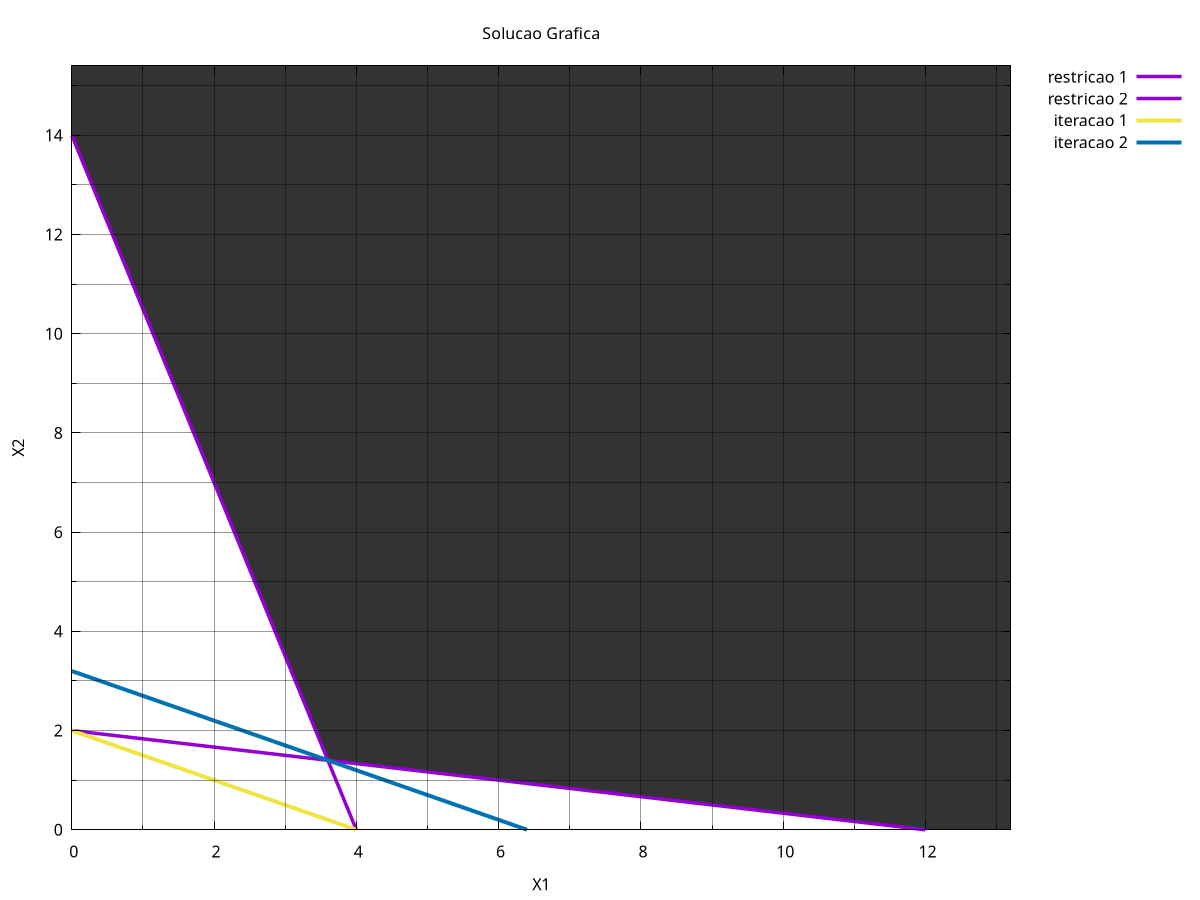 set term postscript enhanced landscape color "arial" 14 
set output "Solucao Grafica.eps"
set parametric
set style fill empty
set title "Solucao Grafica"
set xl "X1"
set yl "X2"
set key outside right 
set grid front
f01(t)= t
f02(t)= (28.0-7.0*t )/2.0
f11(t)= t
f12(t)= (24.0-2.0*t )/12.0
g01(t)= t
g02(t)= (200000.0-50000.0*t )/100000.0
g11(t)= t
g12(t)= (320000.0-50000.0*t )/100000.0
set xrange [0<*:13.200000000000001]
set yrange [0<*:15.400000000000002]
set trange [0<*:308.00000000000006]
set object 1 rect from 0.000, 0.000 to 13.200000000000001,15.400000000000002
set object 1 back clip lw 1.0 dashtype solid fc "black" fillstyle transparent solid 0.8 border lt -1
set grid ytics mytics lt 1 lc rgb "black" lw 0.4
set grid xtics mxtics lt 1 lc rgb "black" lw 0.4
set mxtics 2
set mytics 2
plot \
f01(t),f02(t) ti "" w filledcurves above x1 lt 1 lc "white",\
f11(t),f12(t) ti "" w filledcurves above x1 lt 1 lc "white",\
f01(t),f02(t) ti "restricao 1" lt 1 lw 3.5,\
f11(t),f12(t) ti "restricao 2" lt 1 lw 3.5,\
g01(t),g02(t) ti "iteracao 1" with lines linewidth 4,\
g11(t),g12(t) ti "iteracao 2"with lines linewidth 4
set terminal wxt
set output
replot
